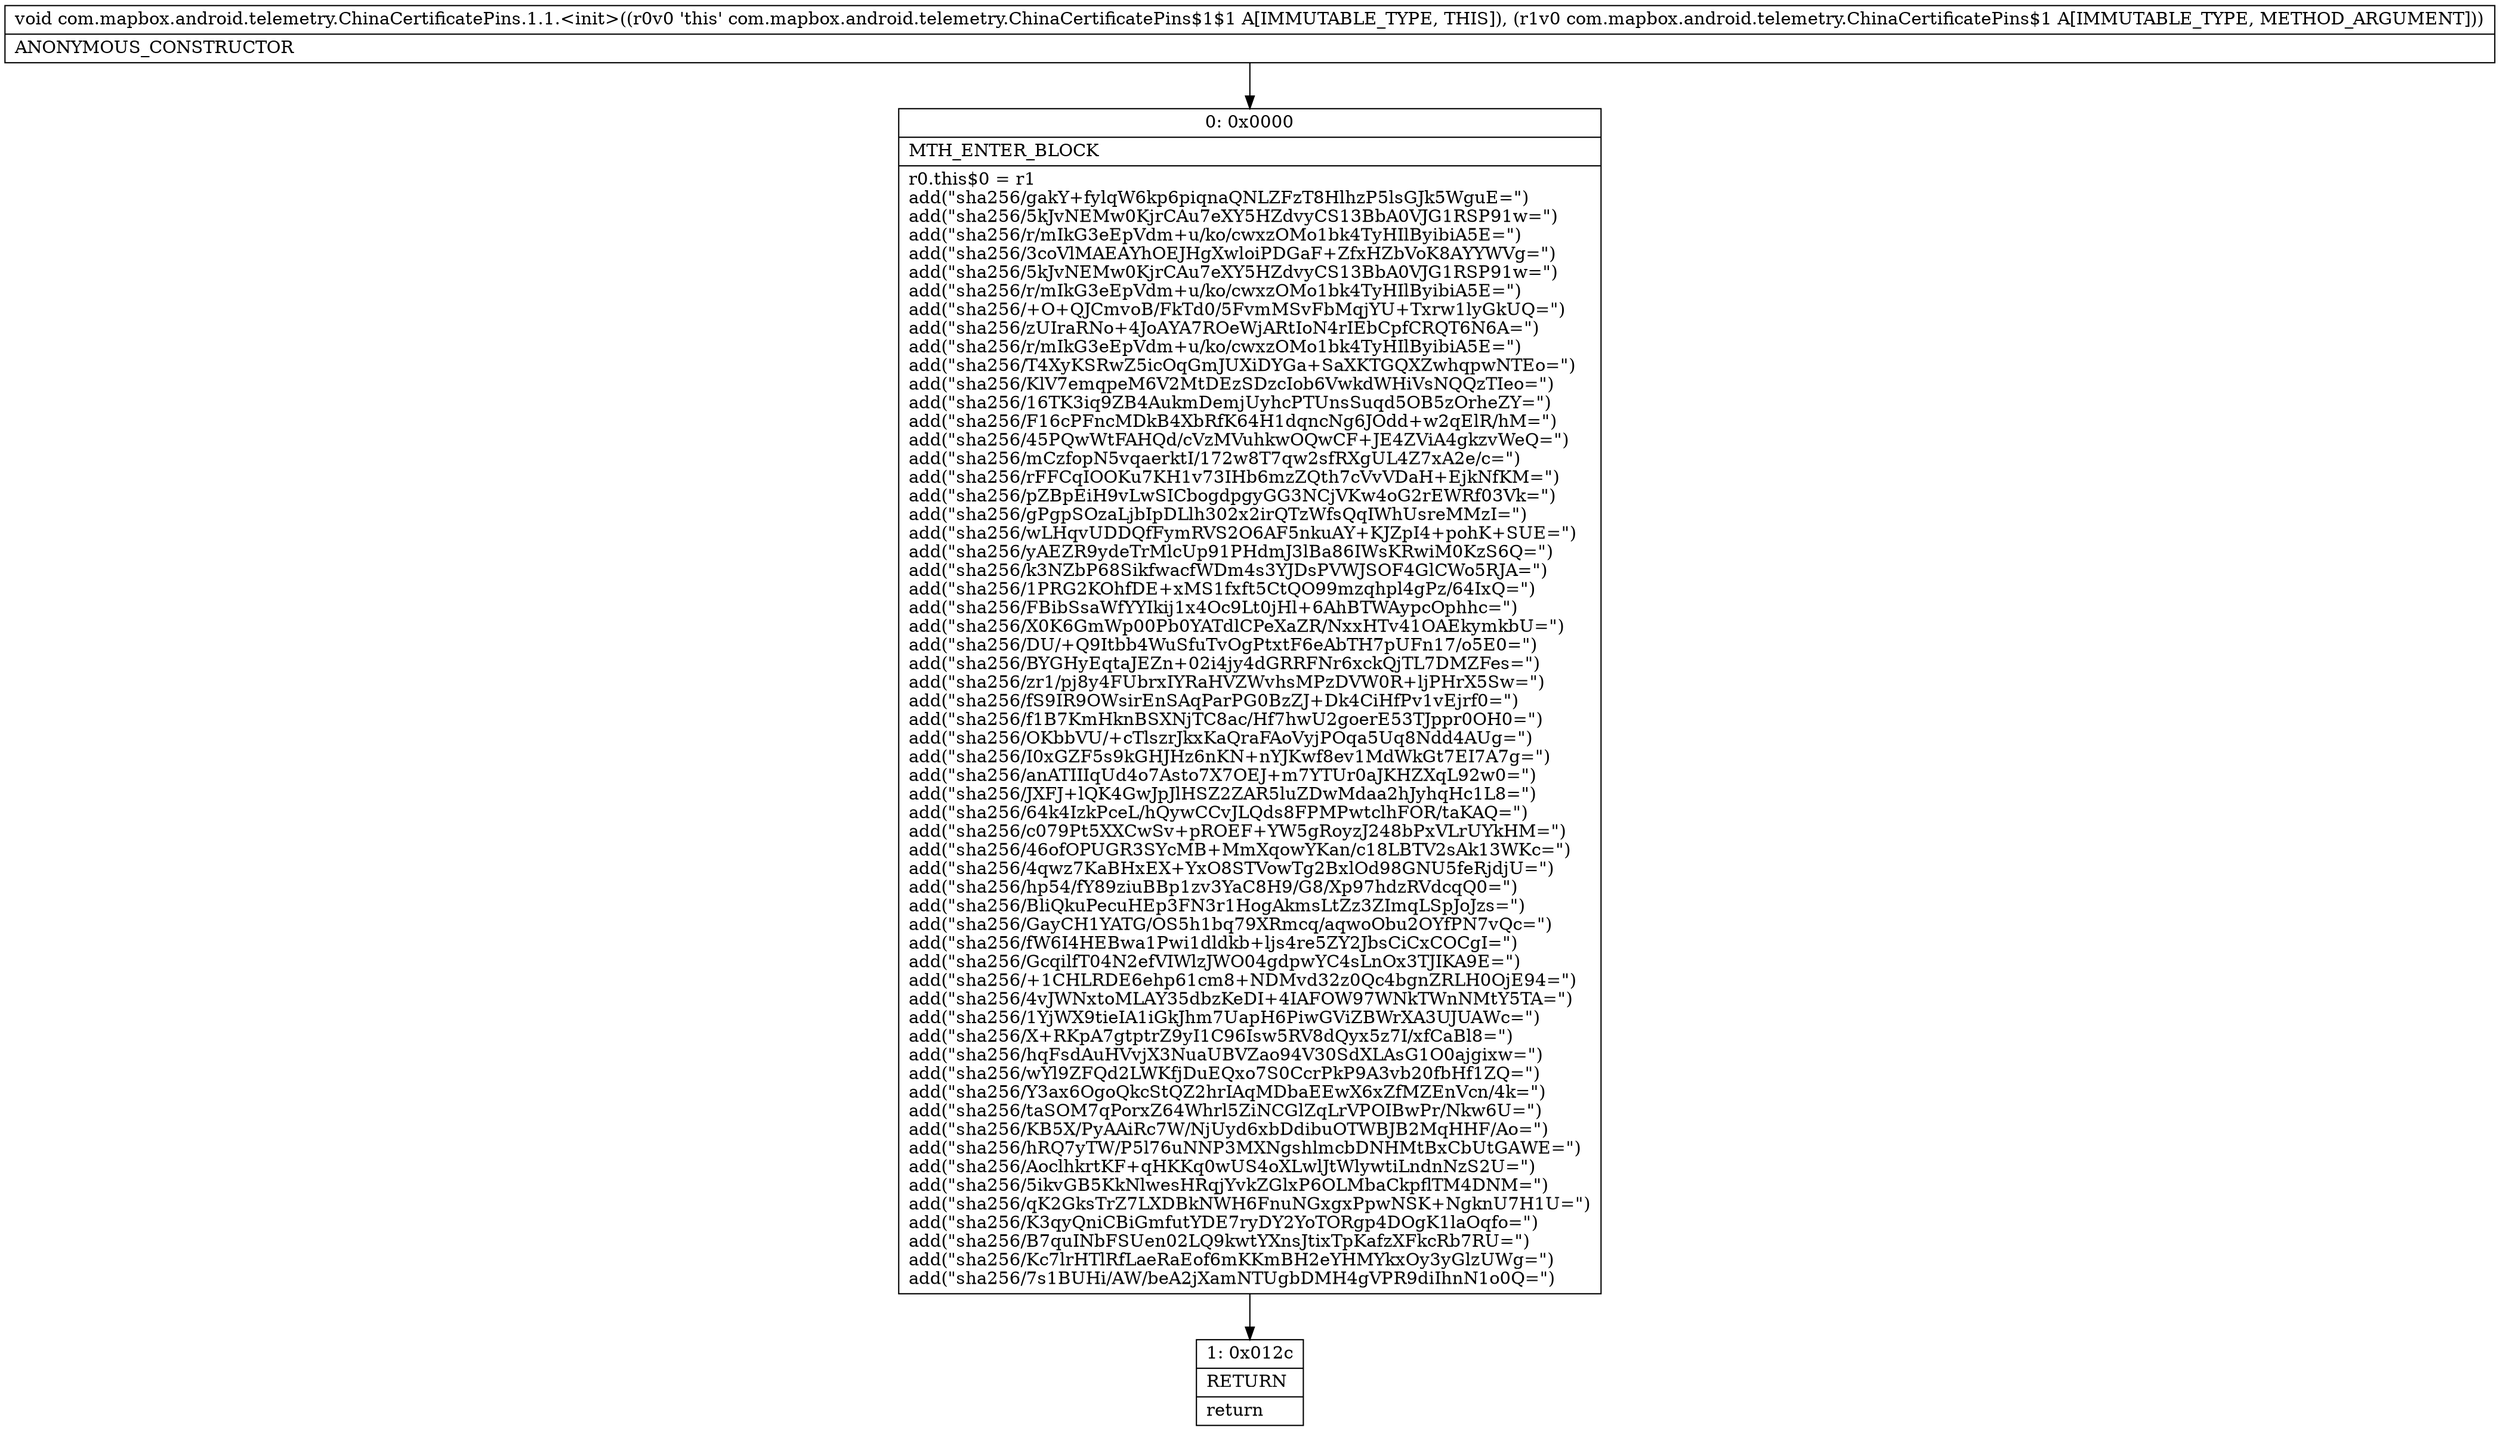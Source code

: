 digraph "CFG forcom.mapbox.android.telemetry.ChinaCertificatePins.1.1.\<init\>(Lcom\/mapbox\/android\/telemetry\/ChinaCertificatePins$1;)V" {
Node_0 [shape=record,label="{0\:\ 0x0000|MTH_ENTER_BLOCK\l|r0.this$0 = r1\ladd(\"sha256\/gakY+fylqW6kp6piqnaQNLZFzT8HlhzP5lsGJk5WguE=\")\ladd(\"sha256\/5kJvNEMw0KjrCAu7eXY5HZdvyCS13BbA0VJG1RSP91w=\")\ladd(\"sha256\/r\/mIkG3eEpVdm+u\/ko\/cwxzOMo1bk4TyHIlByibiA5E=\")\ladd(\"sha256\/3coVlMAEAYhOEJHgXwloiPDGaF+ZfxHZbVoK8AYYWVg=\")\ladd(\"sha256\/5kJvNEMw0KjrCAu7eXY5HZdvyCS13BbA0VJG1RSP91w=\")\ladd(\"sha256\/r\/mIkG3eEpVdm+u\/ko\/cwxzOMo1bk4TyHIlByibiA5E=\")\ladd(\"sha256\/+O+QJCmvoB\/FkTd0\/5FvmMSvFbMqjYU+Txrw1lyGkUQ=\")\ladd(\"sha256\/zUIraRNo+4JoAYA7ROeWjARtIoN4rIEbCpfCRQT6N6A=\")\ladd(\"sha256\/r\/mIkG3eEpVdm+u\/ko\/cwxzOMo1bk4TyHIlByibiA5E=\")\ladd(\"sha256\/T4XyKSRwZ5icOqGmJUXiDYGa+SaXKTGQXZwhqpwNTEo=\")\ladd(\"sha256\/KlV7emqpeM6V2MtDEzSDzcIob6VwkdWHiVsNQQzTIeo=\")\ladd(\"sha256\/16TK3iq9ZB4AukmDemjUyhcPTUnsSuqd5OB5zOrheZY=\")\ladd(\"sha256\/F16cPFncMDkB4XbRfK64H1dqncNg6JOdd+w2qElR\/hM=\")\ladd(\"sha256\/45PQwWtFAHQd\/cVzMVuhkwOQwCF+JE4ZViA4gkzvWeQ=\")\ladd(\"sha256\/mCzfopN5vqaerktI\/172w8T7qw2sfRXgUL4Z7xA2e\/c=\")\ladd(\"sha256\/rFFCqIOOKu7KH1v73IHb6mzZQth7cVvVDaH+EjkNfKM=\")\ladd(\"sha256\/pZBpEiH9vLwSICbogdpgyGG3NCjVKw4oG2rEWRf03Vk=\")\ladd(\"sha256\/gPgpSOzaLjbIpDLlh302x2irQTzWfsQqIWhUsreMMzI=\")\ladd(\"sha256\/wLHqvUDDQfFymRVS2O6AF5nkuAY+KJZpI4+pohK+SUE=\")\ladd(\"sha256\/yAEZR9ydeTrMlcUp91PHdmJ3lBa86IWsKRwiM0KzS6Q=\")\ladd(\"sha256\/k3NZbP68SikfwacfWDm4s3YJDsPVWJSOF4GlCWo5RJA=\")\ladd(\"sha256\/1PRG2KOhfDE+xMS1fxft5CtQO99mzqhpl4gPz\/64IxQ=\")\ladd(\"sha256\/FBibSsaWfYYIkij1x4Oc9Lt0jHl+6AhBTWAypcOphhc=\")\ladd(\"sha256\/X0K6GmWp00Pb0YATdlCPeXaZR\/NxxHTv41OAEkymkbU=\")\ladd(\"sha256\/DU\/+Q9Itbb4WuSfuTvOgPtxtF6eAbTH7pUFn17\/o5E0=\")\ladd(\"sha256\/BYGHyEqtaJEZn+02i4jy4dGRRFNr6xckQjTL7DMZFes=\")\ladd(\"sha256\/zr1\/pj8y4FUbrxIYRaHVZWvhsMPzDVW0R+ljPHrX5Sw=\")\ladd(\"sha256\/fS9IR9OWsirEnSAqParPG0BzZJ+Dk4CiHfPv1vEjrf0=\")\ladd(\"sha256\/f1B7KmHknBSXNjTC8ac\/Hf7hwU2goerE53TJppr0OH0=\")\ladd(\"sha256\/OKbbVU\/+cTlszrJkxKaQraFAoVyjPOqa5Uq8Ndd4AUg=\")\ladd(\"sha256\/I0xGZF5s9kGHJHz6nKN+nYJKwf8ev1MdWkGt7EI7A7g=\")\ladd(\"sha256\/anATIIIqUd4o7Asto7X7OEJ+m7YTUr0aJKHZXqL92w0=\")\ladd(\"sha256\/JXFJ+lQK4GwJpJlHSZ2ZAR5luZDwMdaa2hJyhqHc1L8=\")\ladd(\"sha256\/64k4IzkPceL\/hQywCCvJLQds8FPMPwtclhFOR\/taKAQ=\")\ladd(\"sha256\/c079Pt5XXCwSv+pROEF+YW5gRoyzJ248bPxVLrUYkHM=\")\ladd(\"sha256\/46ofOPUGR3SYcMB+MmXqowYKan\/c18LBTV2sAk13WKc=\")\ladd(\"sha256\/4qwz7KaBHxEX+YxO8STVowTg2BxlOd98GNU5feRjdjU=\")\ladd(\"sha256\/hp54\/fY89ziuBBp1zv3YaC8H9\/G8\/Xp97hdzRVdcqQ0=\")\ladd(\"sha256\/BliQkuPecuHEp3FN3r1HogAkmsLtZz3ZImqLSpJoJzs=\")\ladd(\"sha256\/GayCH1YATG\/OS5h1bq79XRmcq\/aqwoObu2OYfPN7vQc=\")\ladd(\"sha256\/fW6I4HEBwa1Pwi1dldkb+ljs4re5ZY2JbsCiCxCOCgI=\")\ladd(\"sha256\/GcqilfT04N2efVIWlzJWO04gdpwYC4sLnOx3TJIKA9E=\")\ladd(\"sha256\/+1CHLRDE6ehp61cm8+NDMvd32z0Qc4bgnZRLH0OjE94=\")\ladd(\"sha256\/4vJWNxtoMLAY35dbzKeDI+4IAFOW97WNkTWnNMtY5TA=\")\ladd(\"sha256\/1YjWX9tieIA1iGkJhm7UapH6PiwGViZBWrXA3UJUAWc=\")\ladd(\"sha256\/X+RKpA7gtptrZ9yI1C96Isw5RV8dQyx5z7I\/xfCaBl8=\")\ladd(\"sha256\/hqFsdAuHVvjX3NuaUBVZao94V30SdXLAsG1O0ajgixw=\")\ladd(\"sha256\/wYl9ZFQd2LWKfjDuEQxo7S0CcrPkP9A3vb20fbHf1ZQ=\")\ladd(\"sha256\/Y3ax6OgoQkcStQZ2hrIAqMDbaEEwX6xZfMZEnVcn\/4k=\")\ladd(\"sha256\/taSOM7qPorxZ64Whrl5ZiNCGlZqLrVPOIBwPr\/Nkw6U=\")\ladd(\"sha256\/KB5X\/PyAAiRc7W\/NjUyd6xbDdibuOTWBJB2MqHHF\/Ao=\")\ladd(\"sha256\/hRQ7yTW\/P5l76uNNP3MXNgshlmcbDNHMtBxCbUtGAWE=\")\ladd(\"sha256\/AoclhkrtKF+qHKKq0wUS4oXLwlJtWlywtiLndnNzS2U=\")\ladd(\"sha256\/5ikvGB5KkNlwesHRqjYvkZGlxP6OLMbaCkpflTM4DNM=\")\ladd(\"sha256\/qK2GksTrZ7LXDBkNWH6FnuNGxgxPpwNSK+NgknU7H1U=\")\ladd(\"sha256\/K3qyQniCBiGmfutYDE7ryDY2YoTORgp4DOgK1laOqfo=\")\ladd(\"sha256\/B7quINbFSUen02LQ9kwtYXnsJtixTpKafzXFkcRb7RU=\")\ladd(\"sha256\/Kc7lrHTlRfLaeRaEof6mKKmBH2eYHMYkxOy3yGlzUWg=\")\ladd(\"sha256\/7s1BUHi\/AW\/beA2jXamNTUgbDMH4gVPR9diIhnN1o0Q=\")\l}"];
Node_1 [shape=record,label="{1\:\ 0x012c|RETURN\l|return\l}"];
MethodNode[shape=record,label="{void com.mapbox.android.telemetry.ChinaCertificatePins.1.1.\<init\>((r0v0 'this' com.mapbox.android.telemetry.ChinaCertificatePins$1$1 A[IMMUTABLE_TYPE, THIS]), (r1v0 com.mapbox.android.telemetry.ChinaCertificatePins$1 A[IMMUTABLE_TYPE, METHOD_ARGUMENT]))  | ANONYMOUS_CONSTRUCTOR\l}"];
MethodNode -> Node_0;
Node_0 -> Node_1;
}


